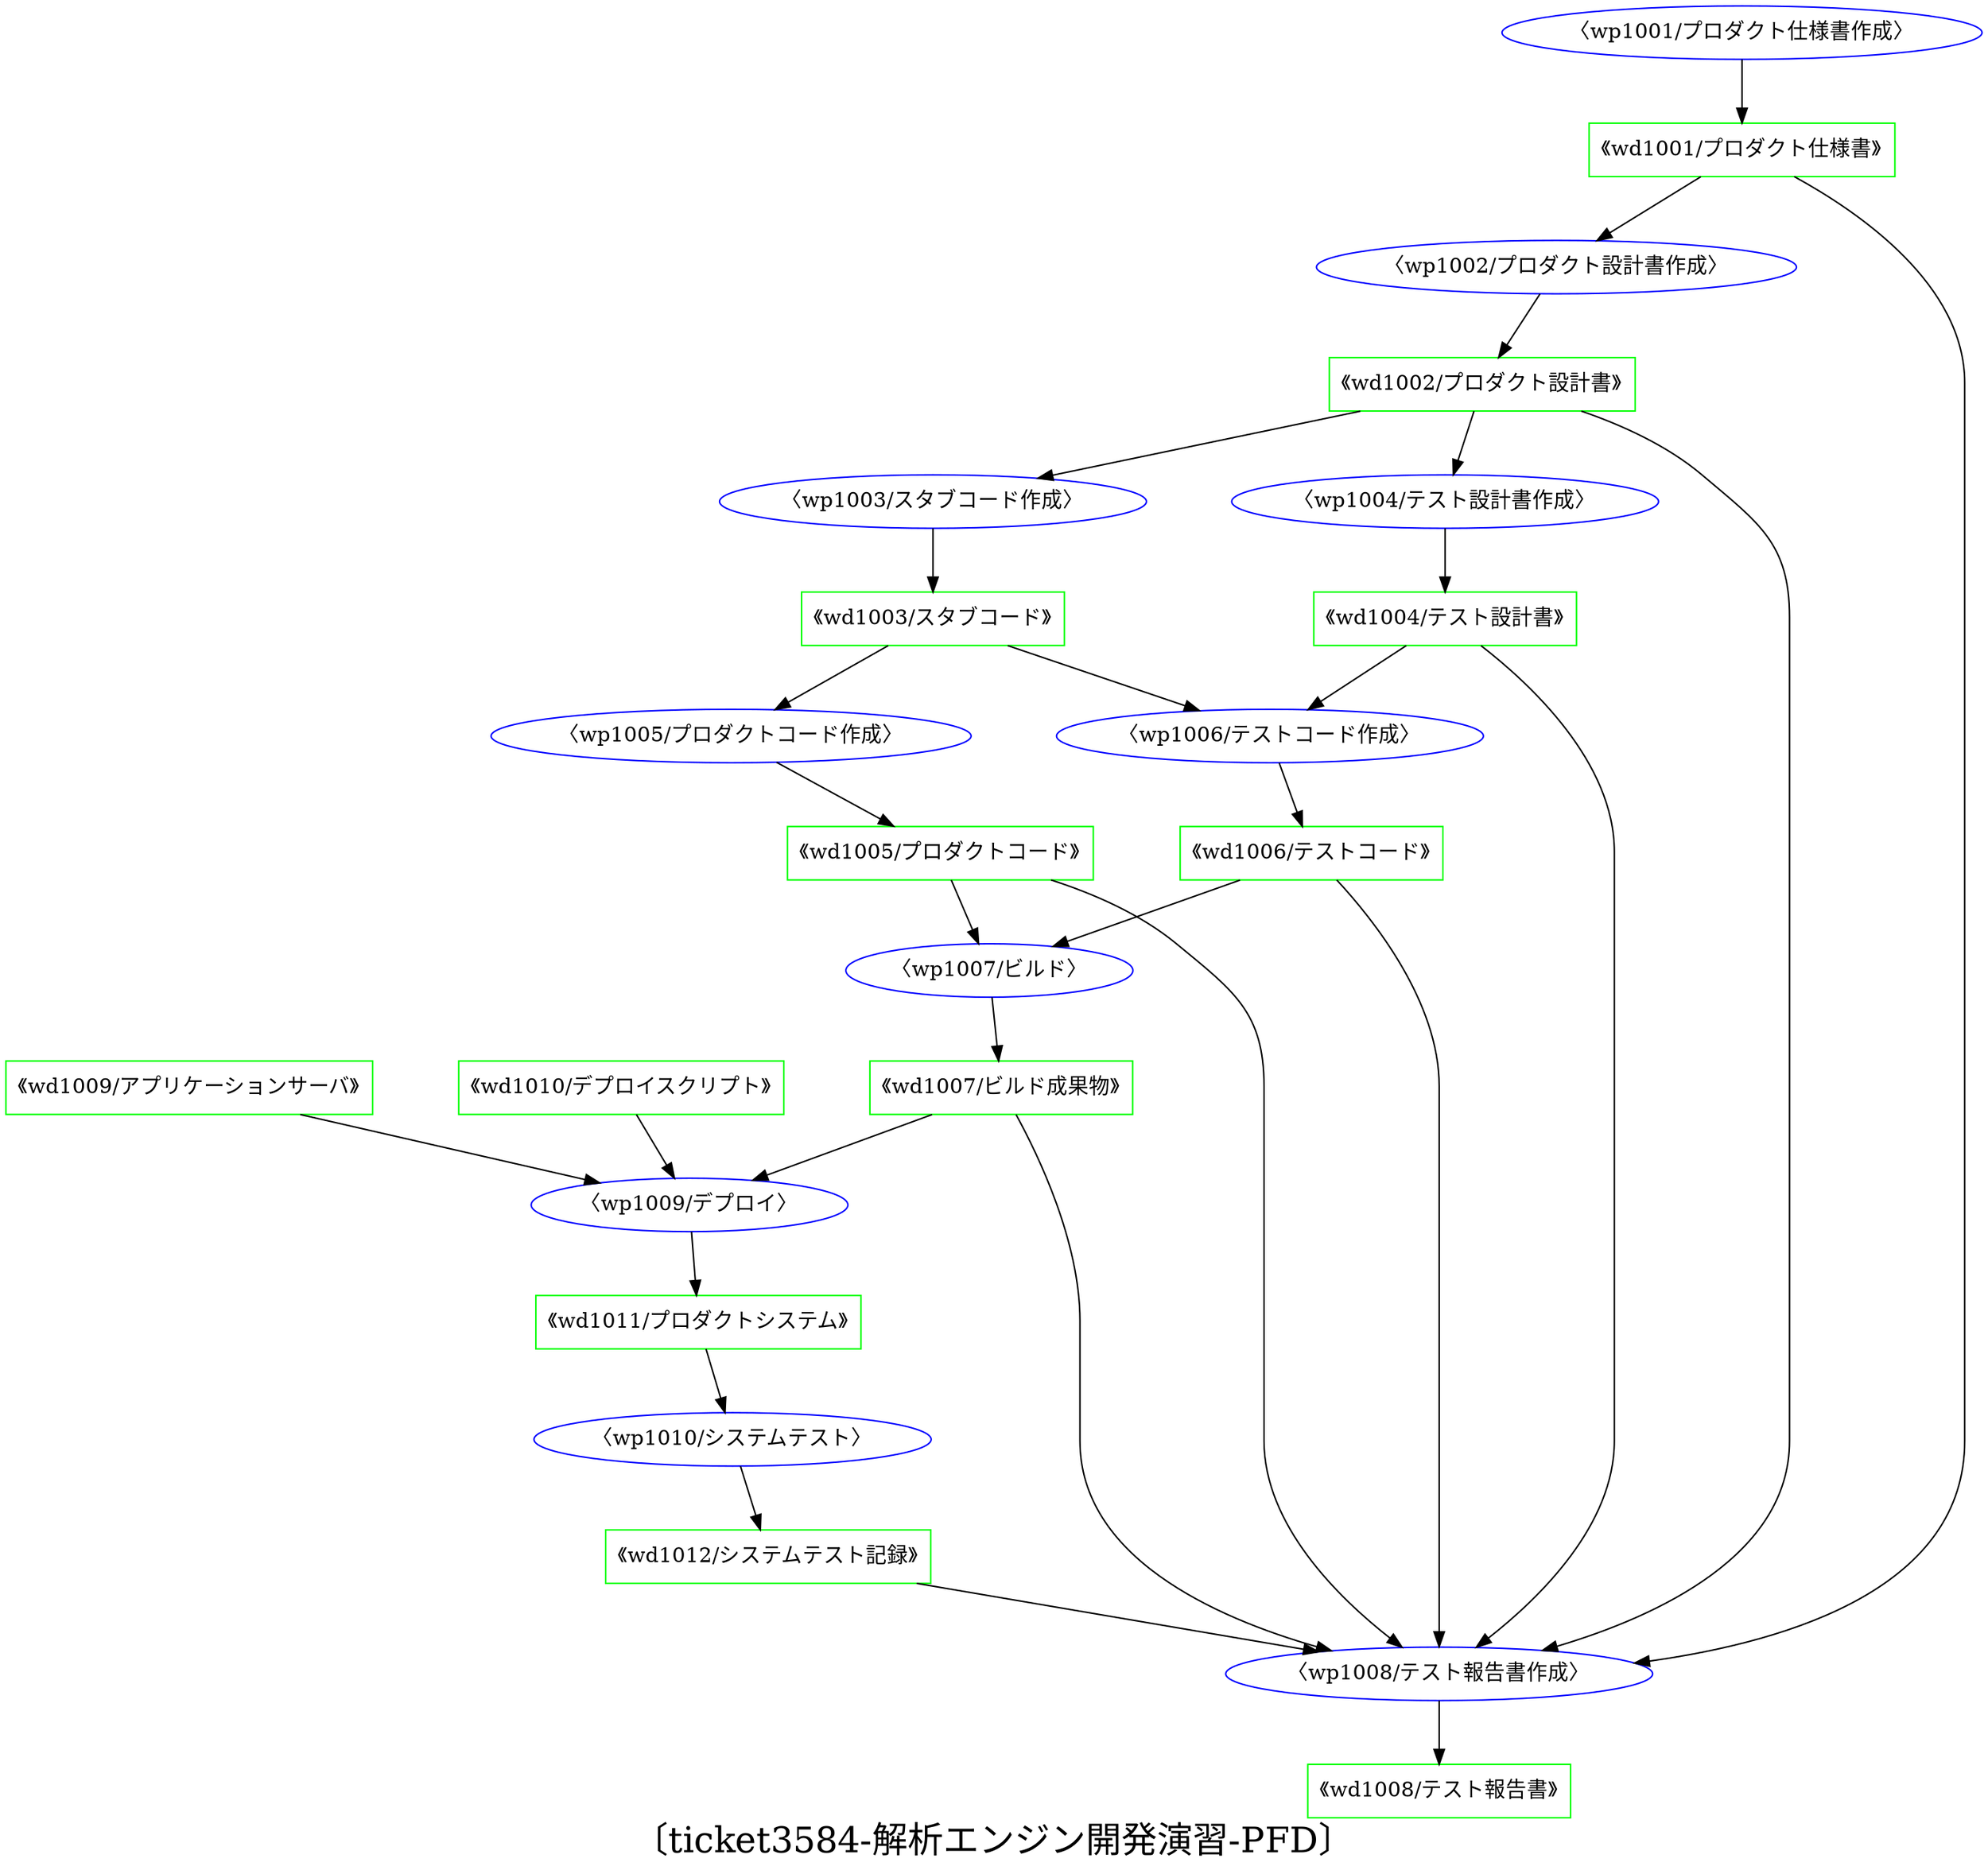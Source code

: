 # -*- mode: dot -*-
# (my-graphviz-dot-compile)
# (my-graphviz-view)

digraph "pfd-graph" {
    overlap = "false";
    rankdir="TB";
    concentrate = "false";
    ranksep = "0.6";
    nodesep = "0.8";
    fontsize = "24";
    splines = "spline";
    label = "〔ticket3584-解析エンジン開発演習-PFD〕";

    node [shape = "box"][color = "green"];
    wd1001 [URL = "file:wd1001.html"][label = "《wd1001/プロダクト仕様書》"];
    wd1002 [URL = "file:wd1002.html"][label = "《wd1002/プロダクト設計書》"];
    wd1003 [URL = "file:wd1003.html"][label = "《wd1003/スタブコード》"];
    wd1004 [URL = "file:wd1004.html"][label = "《wd1004/テスト設計書》"];
    wd1005 [URL = "file:wd1005.html"][label = "《wd1005/プロダクトコード》"];
    wd1006 [URL = "file:wd1006.html"][label = "《wd1006/テストコード》"];
    wd1007 [URL = "file:wd1007.html"][label = "《wd1007/ビルド成果物》"];
    wd1008 [URL = "file:wd1008.html"][label = "《wd1008/テスト報告書》"];
    wd1009 [URL = "file:wd1009.html"][label = "《wd1009/アプリケーションサーバ》"];
    wd1010 [URL = "file:wd1010.html"][label = "《wd1010/デプロイスクリプト》"];
    wd1011 [URL = "file:wd1011.html"][label = "《wd1011/プロダクトシステム》"];
    wd1012 [URL = "file:wd1012.html"][label = "《wd1012/システムテスト記録》"];

    node [shape = "ellipse"][color = "blue"];
    wp1001 [URL = "file:wp1001.html"][label = "〈wp1001/プロダクト仕様書作成〉"];
    wp1002 [URL = "file:wp1002.html"][label = "〈wp1002/プロダクト設計書作成〉"];
    wp1003 [URL = "file:wp1003.html"][label = "〈wp1003/スタブコード作成〉"];
    wp1004 [URL = "file:wp1004.html"][label = "〈wp1004/テスト設計書作成〉"];
    wp1005 [URL = "file:wp1005.html"][label = "〈wp1005/プロダクトコード作成〉"];
    wp1006 [URL = "file:wp1006.html"][label = "〈wp1006/テストコード作成〉"];
    wp1007 [URL = "file:wp1007.html"][label = "〈wp1007/ビルド〉"];
    wp1008 [URL = "file:wp1008.html"][label = "〈wp1008/テスト報告書作成〉"];
    wp1009 [URL = "file:wp1009.html"][label = "〈wp1009/デプロイ〉"];
    wp1010 [URL = "file:wp1010.html"][label = "〈wp1010/システムテスト〉"];

    wp1001 -> wd1001;
    wd1001 -> wp1002 -> wd1002;
    wd1002 -> wp1003 -> wd1003;
    wd1002 -> wp1004 -> wd1004;
    { wd1003 } -> wp1005 -> wd1005;
    { wd1003 wd1004 } -> wp1006 -> { wd1006 };
    { wd1005 wd1006 } -> wp1007 -> wd1007;
    { wd1007 wd1009 wd1010 } -> wp1009 -> wd1011;
    { wd1011 } -> wp1010 -> { wd1012 };
    {wd1001 wd1002 wd1004 wd1005 wd1006 wd1007 wd1012 } -> wp1008 -> wd1008;
}
